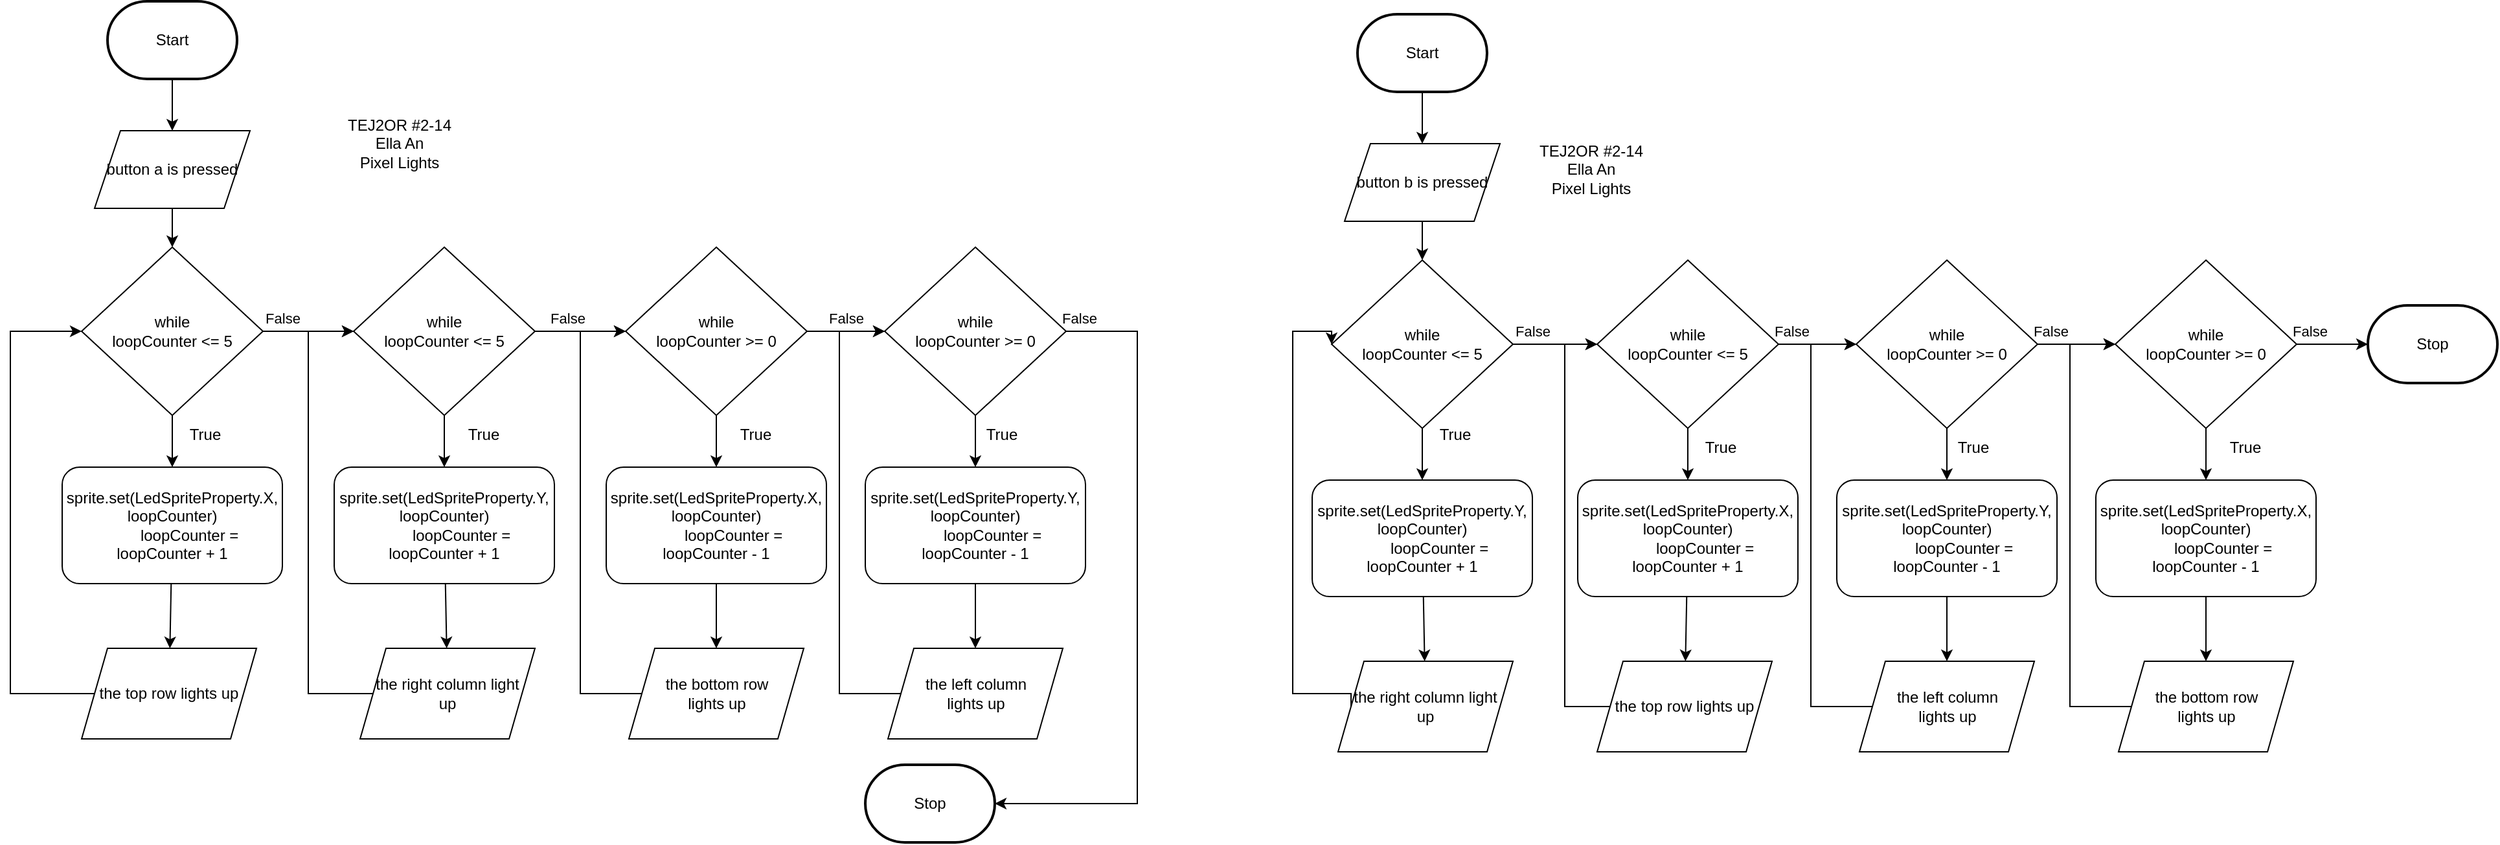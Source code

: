 <mxfile>
    <diagram id="HIP3nbAZw_EuaXWnEj3U" name="Page-1">
        <mxGraphModel dx="1066" dy="589" grid="1" gridSize="10" guides="1" tooltips="1" connect="1" arrows="1" fold="1" page="1" pageScale="1" pageWidth="850" pageHeight="1100" math="0" shadow="0">
            <root>
                <mxCell id="0"/>
                <mxCell id="1" parent="0"/>
                <mxCell id="9" style="edgeStyle=none;html=1;entryX=0.5;entryY=0;entryDx=0;entryDy=0;" edge="1" parent="1" source="2" target="5">
                    <mxGeometry relative="1" as="geometry"/>
                </mxCell>
                <mxCell id="2" value="Start" style="strokeWidth=2;html=1;shape=mxgraph.flowchart.terminator;whiteSpace=wrap;" parent="1" vertex="1">
                    <mxGeometry x="95" y="180" width="100" height="60" as="geometry"/>
                </mxCell>
                <mxCell id="10" style="edgeStyle=none;html=1;exitX=0.5;exitY=1;exitDx=0;exitDy=0;entryX=0.5;entryY=0;entryDx=0;entryDy=0;" edge="1" parent="1" source="5" target="7">
                    <mxGeometry relative="1" as="geometry"/>
                </mxCell>
                <mxCell id="5" value="button a is pressed" style="shape=parallelogram;perimeter=parallelogramPerimeter;whiteSpace=wrap;html=1;fixedSize=1;" vertex="1" parent="1">
                    <mxGeometry x="85" y="280" width="120" height="60" as="geometry"/>
                </mxCell>
                <mxCell id="16" value="" style="edgeStyle=none;html=1;" edge="1" parent="1" source="6" target="15">
                    <mxGeometry relative="1" as="geometry"/>
                </mxCell>
                <mxCell id="6" value="&lt;div&gt;sprite.set(LedSpriteProperty.X, loopCounter)&lt;/div&gt;&lt;div&gt;&amp;nbsp; &amp;nbsp; &amp;nbsp; &amp;nbsp; loopCounter = loopCounter + 1&lt;/div&gt;" style="rounded=1;whiteSpace=wrap;html=1;" vertex="1" parent="1">
                    <mxGeometry x="60" y="540" width="170" height="90" as="geometry"/>
                </mxCell>
                <mxCell id="13" style="edgeStyle=none;html=1;exitX=0.5;exitY=1;exitDx=0;exitDy=0;entryX=0.5;entryY=0;entryDx=0;entryDy=0;" edge="1" parent="1" source="7" target="6">
                    <mxGeometry relative="1" as="geometry"/>
                </mxCell>
                <mxCell id="25" value="" style="edgeStyle=none;html=1;" edge="1" parent="1" source="7" target="20">
                    <mxGeometry relative="1" as="geometry"/>
                </mxCell>
                <mxCell id="7" value="while&lt;br&gt;loopCounter &amp;lt;= 5" style="rhombus;whiteSpace=wrap;html=1;" vertex="1" parent="1">
                    <mxGeometry x="75" y="370" width="140" height="130" as="geometry"/>
                </mxCell>
                <mxCell id="26" style="edgeStyle=orthogonalEdgeStyle;html=1;exitX=0;exitY=0.5;exitDx=0;exitDy=0;entryX=0;entryY=0.5;entryDx=0;entryDy=0;rounded=0;" edge="1" parent="1" source="15" target="7">
                    <mxGeometry relative="1" as="geometry">
                        <Array as="points">
                            <mxPoint x="20" y="715"/>
                            <mxPoint x="20" y="435"/>
                        </Array>
                    </mxGeometry>
                </mxCell>
                <mxCell id="15" value="the top row lights up" style="shape=parallelogram;perimeter=parallelogramPerimeter;whiteSpace=wrap;html=1;fixedSize=1;" vertex="1" parent="1">
                    <mxGeometry x="75" y="680" width="135" height="70" as="geometry"/>
                </mxCell>
                <mxCell id="18" value="True" style="text;html=1;align=center;verticalAlign=middle;resizable=0;points=[];autosize=1;strokeColor=none;fillColor=none;" vertex="1" parent="1">
                    <mxGeometry x="145" y="500" width="50" height="30" as="geometry"/>
                </mxCell>
                <mxCell id="22" value="" style="edgeStyle=none;html=1;" edge="1" parent="1" source="20" target="21">
                    <mxGeometry relative="1" as="geometry"/>
                </mxCell>
                <mxCell id="33" value="" style="edgeStyle=orthogonalEdgeStyle;shape=connector;rounded=0;html=1;labelBackgroundColor=default;strokeColor=default;fontFamily=Helvetica;fontSize=11;fontColor=default;endArrow=classic;" edge="1" parent="1" source="20" target="30">
                    <mxGeometry relative="1" as="geometry"/>
                </mxCell>
                <mxCell id="20" value="while&lt;br&gt;loopCounter &amp;lt;= 5" style="rhombus;whiteSpace=wrap;html=1;" vertex="1" parent="1">
                    <mxGeometry x="285" y="370" width="140" height="130" as="geometry"/>
                </mxCell>
                <mxCell id="24" value="" style="edgeStyle=none;html=1;" edge="1" parent="1" source="21" target="23">
                    <mxGeometry relative="1" as="geometry"/>
                </mxCell>
                <mxCell id="21" value="&lt;div&gt;sprite.set(LedSpriteProperty.Y, loopCounter)&lt;/div&gt;&lt;div&gt;&amp;nbsp; &amp;nbsp; &amp;nbsp; &amp;nbsp; loopCounter = loopCounter + 1&lt;/div&gt;" style="rounded=1;whiteSpace=wrap;html=1;" vertex="1" parent="1">
                    <mxGeometry x="270" y="540" width="170" height="90" as="geometry"/>
                </mxCell>
                <mxCell id="29" style="edgeStyle=orthogonalEdgeStyle;shape=connector;rounded=0;html=1;exitX=0;exitY=0.5;exitDx=0;exitDy=0;entryX=0;entryY=0.5;entryDx=0;entryDy=0;labelBackgroundColor=default;strokeColor=default;fontFamily=Helvetica;fontSize=11;fontColor=default;endArrow=classic;" edge="1" parent="1" source="23" target="20">
                    <mxGeometry relative="1" as="geometry">
                        <Array as="points">
                            <mxPoint x="250" y="715"/>
                            <mxPoint x="250" y="435"/>
                        </Array>
                    </mxGeometry>
                </mxCell>
                <mxCell id="23" value="the right column light&lt;br&gt;up" style="shape=parallelogram;perimeter=parallelogramPerimeter;whiteSpace=wrap;html=1;fixedSize=1;" vertex="1" parent="1">
                    <mxGeometry x="290" y="680" width="135" height="70" as="geometry"/>
                </mxCell>
                <mxCell id="27" value="False" style="text;html=1;align=center;verticalAlign=middle;resizable=0;points=[];autosize=1;strokeColor=none;fillColor=none;fontSize=11;fontFamily=Helvetica;fontColor=default;" vertex="1" parent="1">
                    <mxGeometry x="205" y="410" width="50" height="30" as="geometry"/>
                </mxCell>
                <mxCell id="28" value="True" style="text;html=1;align=center;verticalAlign=middle;resizable=0;points=[];autosize=1;strokeColor=none;fillColor=none;" vertex="1" parent="1">
                    <mxGeometry x="360" y="500" width="50" height="30" as="geometry"/>
                </mxCell>
                <mxCell id="32" value="" style="edgeStyle=orthogonalEdgeStyle;shape=connector;rounded=0;html=1;labelBackgroundColor=default;strokeColor=default;fontFamily=Helvetica;fontSize=11;fontColor=default;endArrow=classic;" edge="1" parent="1" source="30" target="31">
                    <mxGeometry relative="1" as="geometry"/>
                </mxCell>
                <mxCell id="41" style="edgeStyle=orthogonalEdgeStyle;shape=connector;rounded=0;html=1;exitX=1;exitY=0.5;exitDx=0;exitDy=0;entryX=0;entryY=0.5;entryDx=0;entryDy=0;labelBackgroundColor=default;strokeColor=default;fontFamily=Helvetica;fontSize=11;fontColor=default;endArrow=classic;" edge="1" parent="1" source="30" target="37">
                    <mxGeometry relative="1" as="geometry"/>
                </mxCell>
                <mxCell id="30" value="while&lt;br&gt;loopCounter &amp;gt;= 0" style="rhombus;whiteSpace=wrap;html=1;" vertex="1" parent="1">
                    <mxGeometry x="495" y="370" width="140" height="130" as="geometry"/>
                </mxCell>
                <mxCell id="35" value="" style="edgeStyle=orthogonalEdgeStyle;shape=connector;rounded=0;html=1;labelBackgroundColor=default;strokeColor=default;fontFamily=Helvetica;fontSize=11;fontColor=default;endArrow=classic;" edge="1" parent="1" source="31" target="34">
                    <mxGeometry relative="1" as="geometry"/>
                </mxCell>
                <mxCell id="31" value="&lt;div&gt;sprite.set(LedSpriteProperty.X, loopCounter)&lt;/div&gt;&lt;div&gt;&amp;nbsp; &amp;nbsp; &amp;nbsp; &amp;nbsp; loopCounter = loopCounter - 1&lt;/div&gt;&lt;div&gt;&lt;/div&gt;" style="rounded=1;whiteSpace=wrap;html=1;" vertex="1" parent="1">
                    <mxGeometry x="480" y="540" width="170" height="90" as="geometry"/>
                </mxCell>
                <mxCell id="36" style="edgeStyle=orthogonalEdgeStyle;shape=connector;rounded=0;html=1;exitX=0;exitY=0.5;exitDx=0;exitDy=0;entryX=0;entryY=0.5;entryDx=0;entryDy=0;labelBackgroundColor=default;strokeColor=default;fontFamily=Helvetica;fontSize=11;fontColor=default;endArrow=classic;" edge="1" parent="1" source="34" target="30">
                    <mxGeometry relative="1" as="geometry">
                        <Array as="points">
                            <mxPoint x="460" y="715"/>
                            <mxPoint x="460" y="435"/>
                        </Array>
                    </mxGeometry>
                </mxCell>
                <mxCell id="34" value="the bottom row&lt;br&gt;lights up" style="shape=parallelogram;perimeter=parallelogramPerimeter;whiteSpace=wrap;html=1;fixedSize=1;" vertex="1" parent="1">
                    <mxGeometry x="497.5" y="680" width="135" height="70" as="geometry"/>
                </mxCell>
                <mxCell id="43" value="" style="edgeStyle=orthogonalEdgeStyle;shape=connector;rounded=0;html=1;labelBackgroundColor=default;strokeColor=default;fontFamily=Helvetica;fontSize=11;fontColor=default;endArrow=classic;" edge="1" parent="1" source="37" target="42">
                    <mxGeometry relative="1" as="geometry"/>
                </mxCell>
                <mxCell id="97" style="edgeStyle=orthogonalEdgeStyle;shape=connector;rounded=0;html=1;exitX=1;exitY=0.5;exitDx=0;exitDy=0;entryX=1;entryY=0.5;entryDx=0;entryDy=0;entryPerimeter=0;labelBackgroundColor=default;strokeColor=default;fontFamily=Helvetica;fontSize=12;fontColor=default;endArrow=classic;" edge="1" parent="1" source="37" target="96">
                    <mxGeometry relative="1" as="geometry">
                        <Array as="points">
                            <mxPoint x="890" y="435"/>
                            <mxPoint x="890" y="800"/>
                        </Array>
                    </mxGeometry>
                </mxCell>
                <mxCell id="37" value="while&lt;br&gt;loopCounter &amp;gt;= 0" style="rhombus;whiteSpace=wrap;html=1;" vertex="1" parent="1">
                    <mxGeometry x="695" y="370" width="140" height="130" as="geometry"/>
                </mxCell>
                <mxCell id="38" value="True" style="text;html=1;align=center;verticalAlign=middle;resizable=0;points=[];autosize=1;strokeColor=none;fillColor=none;" vertex="1" parent="1">
                    <mxGeometry x="570" y="500" width="50" height="30" as="geometry"/>
                </mxCell>
                <mxCell id="39" value="False" style="text;html=1;align=center;verticalAlign=middle;resizable=0;points=[];autosize=1;strokeColor=none;fillColor=none;fontSize=11;fontFamily=Helvetica;fontColor=default;" vertex="1" parent="1">
                    <mxGeometry x="425" y="410" width="50" height="30" as="geometry"/>
                </mxCell>
                <mxCell id="40" value="False" style="text;html=1;align=center;verticalAlign=middle;resizable=0;points=[];autosize=1;strokeColor=none;fillColor=none;fontSize=11;fontFamily=Helvetica;fontColor=default;" vertex="1" parent="1">
                    <mxGeometry x="640" y="410" width="50" height="30" as="geometry"/>
                </mxCell>
                <mxCell id="46" value="" style="edgeStyle=orthogonalEdgeStyle;shape=connector;rounded=0;html=1;labelBackgroundColor=default;strokeColor=default;fontFamily=Helvetica;fontSize=11;fontColor=default;endArrow=classic;" edge="1" parent="1" source="42" target="44">
                    <mxGeometry relative="1" as="geometry"/>
                </mxCell>
                <mxCell id="42" value="&lt;div&gt;sprite.set(LedSpriteProperty.Y, loopCounter)&lt;/div&gt;&lt;div&gt;&amp;nbsp; &amp;nbsp; &amp;nbsp; &amp;nbsp; loopCounter = loopCounter - 1&lt;/div&gt;&lt;div&gt;&lt;/div&gt;" style="rounded=1;whiteSpace=wrap;html=1;" vertex="1" parent="1">
                    <mxGeometry x="680" y="540" width="170" height="90" as="geometry"/>
                </mxCell>
                <mxCell id="45" style="edgeStyle=orthogonalEdgeStyle;shape=connector;rounded=0;html=1;exitX=0;exitY=0.5;exitDx=0;exitDy=0;entryX=0;entryY=0.5;entryDx=0;entryDy=0;labelBackgroundColor=default;strokeColor=default;fontFamily=Helvetica;fontSize=11;fontColor=default;endArrow=classic;" edge="1" parent="1" source="44" target="37">
                    <mxGeometry relative="1" as="geometry">
                        <Array as="points">
                            <mxPoint x="660" y="715"/>
                            <mxPoint x="660" y="435"/>
                        </Array>
                    </mxGeometry>
                </mxCell>
                <mxCell id="44" value="the left column&lt;br&gt;lights up" style="shape=parallelogram;perimeter=parallelogramPerimeter;whiteSpace=wrap;html=1;fixedSize=1;" vertex="1" parent="1">
                    <mxGeometry x="697.5" y="680" width="135" height="70" as="geometry"/>
                </mxCell>
                <mxCell id="47" value="True" style="text;html=1;align=center;verticalAlign=middle;resizable=0;points=[];autosize=1;strokeColor=none;fillColor=none;" vertex="1" parent="1">
                    <mxGeometry x="760" y="500" width="50" height="30" as="geometry"/>
                </mxCell>
                <mxCell id="48" value="&lt;font style=&quot;font-size: 12px;&quot;&gt;TEJ2OR #2-14&lt;br&gt;Ella An&lt;br&gt;Pixel Lights&lt;/font&gt;" style="text;html=1;align=center;verticalAlign=middle;resizable=0;points=[];autosize=1;strokeColor=none;fillColor=none;fontSize=11;fontFamily=Helvetica;fontColor=default;" vertex="1" parent="1">
                    <mxGeometry x="270" y="260" width="100" height="60" as="geometry"/>
                </mxCell>
                <mxCell id="58" value="" style="edgeStyle=orthogonalEdgeStyle;shape=connector;rounded=0;html=1;labelBackgroundColor=default;strokeColor=default;fontFamily=Helvetica;fontSize=12;fontColor=default;endArrow=classic;" edge="1" parent="1" source="49" target="50">
                    <mxGeometry relative="1" as="geometry"/>
                </mxCell>
                <mxCell id="49" value="Start" style="strokeWidth=2;html=1;shape=mxgraph.flowchart.terminator;whiteSpace=wrap;" vertex="1" parent="1">
                    <mxGeometry x="1060" y="190" width="100" height="60" as="geometry"/>
                </mxCell>
                <mxCell id="57" value="" style="edgeStyle=orthogonalEdgeStyle;shape=connector;rounded=0;html=1;labelBackgroundColor=default;strokeColor=default;fontFamily=Helvetica;fontSize=12;fontColor=default;endArrow=classic;" edge="1" parent="1" source="50" target="52">
                    <mxGeometry relative="1" as="geometry"/>
                </mxCell>
                <mxCell id="50" value="button b is pressed" style="shape=parallelogram;perimeter=parallelogramPerimeter;whiteSpace=wrap;html=1;fixedSize=1;" vertex="1" parent="1">
                    <mxGeometry x="1050" y="290" width="120" height="60" as="geometry"/>
                </mxCell>
                <mxCell id="51" value="" style="edgeStyle=none;html=1;" edge="1" parent="1" source="52">
                    <mxGeometry relative="1" as="geometry">
                        <mxPoint x="1110" y="550" as="targetPoint"/>
                    </mxGeometry>
                </mxCell>
                <mxCell id="66" value="" style="edgeStyle=orthogonalEdgeStyle;shape=connector;rounded=0;html=1;labelBackgroundColor=default;strokeColor=default;fontFamily=Helvetica;fontSize=12;fontColor=default;endArrow=classic;" edge="1" parent="1" source="52" target="63">
                    <mxGeometry relative="1" as="geometry"/>
                </mxCell>
                <mxCell id="52" value="while&lt;br&gt;loopCounter &amp;lt;= 5" style="rhombus;whiteSpace=wrap;html=1;" vertex="1" parent="1">
                    <mxGeometry x="1040" y="380" width="140" height="130" as="geometry"/>
                </mxCell>
                <mxCell id="53" value="" style="edgeStyle=none;html=1;" edge="1" parent="1" target="55">
                    <mxGeometry relative="1" as="geometry">
                        <mxPoint x="1110.865" y="640" as="sourcePoint"/>
                    </mxGeometry>
                </mxCell>
                <mxCell id="54" value="&lt;div&gt;sprite.set(LedSpriteProperty.Y, loopCounter)&lt;/div&gt;&lt;div&gt;&amp;nbsp; &amp;nbsp; &amp;nbsp; &amp;nbsp; loopCounter = loopCounter + 1&lt;/div&gt;" style="rounded=1;whiteSpace=wrap;html=1;" vertex="1" parent="1">
                    <mxGeometry x="1025" y="550" width="170" height="90" as="geometry"/>
                </mxCell>
                <mxCell id="59" style="edgeStyle=orthogonalEdgeStyle;shape=connector;rounded=0;html=1;exitX=0;exitY=0.5;exitDx=0;exitDy=0;entryX=0;entryY=0.5;entryDx=0;entryDy=0;labelBackgroundColor=default;strokeColor=default;fontFamily=Helvetica;fontSize=12;fontColor=default;endArrow=classic;" edge="1" parent="1" source="55" target="52">
                    <mxGeometry relative="1" as="geometry">
                        <Array as="points">
                            <mxPoint x="1055" y="715"/>
                            <mxPoint x="1010" y="715"/>
                            <mxPoint x="1010" y="435"/>
                            <mxPoint x="1040" y="435"/>
                        </Array>
                    </mxGeometry>
                </mxCell>
                <mxCell id="55" value="the right column light&lt;br&gt;up" style="shape=parallelogram;perimeter=parallelogramPerimeter;whiteSpace=wrap;html=1;fixedSize=1;" vertex="1" parent="1">
                    <mxGeometry x="1045" y="690" width="135" height="70" as="geometry"/>
                </mxCell>
                <mxCell id="56" value="True" style="text;html=1;align=center;verticalAlign=middle;resizable=0;points=[];autosize=1;strokeColor=none;fillColor=none;" vertex="1" parent="1">
                    <mxGeometry x="1110" y="500" width="50" height="30" as="geometry"/>
                </mxCell>
                <mxCell id="60" value="" style="edgeStyle=none;html=1;" edge="1" parent="1" source="61" target="64">
                    <mxGeometry relative="1" as="geometry"/>
                </mxCell>
                <mxCell id="61" value="&lt;div&gt;sprite.set(LedSpriteProperty.X, loopCounter)&lt;/div&gt;&lt;div&gt;&amp;nbsp; &amp;nbsp; &amp;nbsp; &amp;nbsp; loopCounter = loopCounter + 1&lt;/div&gt;" style="rounded=1;whiteSpace=wrap;html=1;" vertex="1" parent="1">
                    <mxGeometry x="1230" y="550" width="170" height="90" as="geometry"/>
                </mxCell>
                <mxCell id="62" style="edgeStyle=none;html=1;exitX=0.5;exitY=1;exitDx=0;exitDy=0;entryX=0.5;entryY=0;entryDx=0;entryDy=0;" edge="1" parent="1" source="63" target="61">
                    <mxGeometry relative="1" as="geometry"/>
                </mxCell>
                <mxCell id="75" value="" style="edgeStyle=orthogonalEdgeStyle;shape=connector;rounded=0;html=1;labelBackgroundColor=default;strokeColor=default;fontFamily=Helvetica;fontSize=12;fontColor=default;endArrow=classic;" edge="1" parent="1" source="63" target="69">
                    <mxGeometry relative="1" as="geometry"/>
                </mxCell>
                <mxCell id="63" value="while&lt;br&gt;loopCounter &amp;lt;= 5" style="rhombus;whiteSpace=wrap;html=1;" vertex="1" parent="1">
                    <mxGeometry x="1245" y="380" width="140" height="130" as="geometry"/>
                </mxCell>
                <mxCell id="67" style="edgeStyle=orthogonalEdgeStyle;shape=connector;rounded=0;html=1;exitX=0;exitY=0.5;exitDx=0;exitDy=0;entryX=0;entryY=0.5;entryDx=0;entryDy=0;labelBackgroundColor=default;strokeColor=default;fontFamily=Helvetica;fontSize=12;fontColor=default;endArrow=classic;" edge="1" parent="1" source="64" target="63">
                    <mxGeometry relative="1" as="geometry">
                        <Array as="points">
                            <mxPoint x="1220" y="725"/>
                            <mxPoint x="1220" y="445"/>
                        </Array>
                    </mxGeometry>
                </mxCell>
                <mxCell id="64" value="the top row lights up" style="shape=parallelogram;perimeter=parallelogramPerimeter;whiteSpace=wrap;html=1;fixedSize=1;" vertex="1" parent="1">
                    <mxGeometry x="1245" y="690" width="135" height="70" as="geometry"/>
                </mxCell>
                <mxCell id="65" value="True" style="text;html=1;align=center;verticalAlign=middle;resizable=0;points=[];autosize=1;strokeColor=none;fillColor=none;" vertex="1" parent="1">
                    <mxGeometry x="1315" y="510" width="50" height="30" as="geometry"/>
                </mxCell>
                <mxCell id="68" value="" style="edgeStyle=orthogonalEdgeStyle;shape=connector;rounded=0;html=1;labelBackgroundColor=default;strokeColor=default;fontFamily=Helvetica;fontSize=11;fontColor=default;endArrow=classic;" edge="1" parent="1" source="69" target="71">
                    <mxGeometry relative="1" as="geometry"/>
                </mxCell>
                <mxCell id="90" value="" style="edgeStyle=orthogonalEdgeStyle;shape=connector;rounded=0;html=1;labelBackgroundColor=default;strokeColor=default;fontFamily=Helvetica;fontSize=12;fontColor=default;endArrow=classic;" edge="1" parent="1" source="69" target="84">
                    <mxGeometry relative="1" as="geometry"/>
                </mxCell>
                <mxCell id="69" value="while&lt;br&gt;loopCounter &amp;gt;= 0" style="rhombus;whiteSpace=wrap;html=1;" vertex="1" parent="1">
                    <mxGeometry x="1445" y="380" width="140" height="130" as="geometry"/>
                </mxCell>
                <mxCell id="70" value="" style="edgeStyle=orthogonalEdgeStyle;shape=connector;rounded=0;html=1;labelBackgroundColor=default;strokeColor=default;fontFamily=Helvetica;fontSize=11;fontColor=default;endArrow=classic;" edge="1" parent="1" source="71" target="73">
                    <mxGeometry relative="1" as="geometry"/>
                </mxCell>
                <mxCell id="71" value="&lt;div&gt;sprite.set(LedSpriteProperty.Y, loopCounter)&lt;/div&gt;&lt;div&gt;&amp;nbsp; &amp;nbsp; &amp;nbsp; &amp;nbsp; loopCounter = loopCounter - 1&lt;/div&gt;&lt;div&gt;&lt;/div&gt;" style="rounded=1;whiteSpace=wrap;html=1;" vertex="1" parent="1">
                    <mxGeometry x="1430" y="550" width="170" height="90" as="geometry"/>
                </mxCell>
                <mxCell id="72" style="edgeStyle=orthogonalEdgeStyle;shape=connector;rounded=0;html=1;exitX=0;exitY=0.5;exitDx=0;exitDy=0;entryX=0;entryY=0.5;entryDx=0;entryDy=0;labelBackgroundColor=default;strokeColor=default;fontFamily=Helvetica;fontSize=11;fontColor=default;endArrow=classic;" edge="1" parent="1" source="73" target="69">
                    <mxGeometry relative="1" as="geometry">
                        <Array as="points">
                            <mxPoint x="1410" y="725"/>
                            <mxPoint x="1410" y="445"/>
                        </Array>
                    </mxGeometry>
                </mxCell>
                <mxCell id="73" value="the left column&lt;br&gt;lights up" style="shape=parallelogram;perimeter=parallelogramPerimeter;whiteSpace=wrap;html=1;fixedSize=1;" vertex="1" parent="1">
                    <mxGeometry x="1447.5" y="690" width="135" height="70" as="geometry"/>
                </mxCell>
                <mxCell id="74" value="True" style="text;html=1;align=center;verticalAlign=middle;resizable=0;points=[];autosize=1;strokeColor=none;fillColor=none;" vertex="1" parent="1">
                    <mxGeometry x="1510" y="510" width="50" height="30" as="geometry"/>
                </mxCell>
                <mxCell id="83" value="" style="edgeStyle=orthogonalEdgeStyle;shape=connector;rounded=0;html=1;labelBackgroundColor=default;strokeColor=default;fontFamily=Helvetica;fontSize=11;fontColor=default;endArrow=classic;" edge="1" parent="1" source="84" target="86">
                    <mxGeometry relative="1" as="geometry"/>
                </mxCell>
                <mxCell id="100" value="" style="edgeStyle=orthogonalEdgeStyle;shape=connector;rounded=0;html=1;labelBackgroundColor=default;strokeColor=default;fontFamily=Helvetica;fontSize=12;fontColor=default;endArrow=classic;" edge="1" parent="1" source="84" target="99">
                    <mxGeometry relative="1" as="geometry"/>
                </mxCell>
                <mxCell id="84" value="while&lt;br&gt;loopCounter &amp;gt;= 0" style="rhombus;whiteSpace=wrap;html=1;" vertex="1" parent="1">
                    <mxGeometry x="1645" y="380" width="140" height="130" as="geometry"/>
                </mxCell>
                <mxCell id="85" value="" style="edgeStyle=orthogonalEdgeStyle;shape=connector;rounded=0;html=1;labelBackgroundColor=default;strokeColor=default;fontFamily=Helvetica;fontSize=11;fontColor=default;endArrow=classic;" edge="1" parent="1" source="86" target="88">
                    <mxGeometry relative="1" as="geometry"/>
                </mxCell>
                <mxCell id="86" value="&lt;div&gt;sprite.set(LedSpriteProperty.X, loopCounter)&lt;/div&gt;&lt;div&gt;&amp;nbsp; &amp;nbsp; &amp;nbsp; &amp;nbsp; loopCounter = loopCounter - 1&lt;/div&gt;&lt;div&gt;&lt;/div&gt;" style="rounded=1;whiteSpace=wrap;html=1;" vertex="1" parent="1">
                    <mxGeometry x="1630" y="550" width="170" height="90" as="geometry"/>
                </mxCell>
                <mxCell id="87" style="edgeStyle=orthogonalEdgeStyle;shape=connector;rounded=0;html=1;exitX=0;exitY=0.5;exitDx=0;exitDy=0;entryX=0;entryY=0.5;entryDx=0;entryDy=0;labelBackgroundColor=default;strokeColor=default;fontFamily=Helvetica;fontSize=11;fontColor=default;endArrow=classic;" edge="1" parent="1" source="88" target="84">
                    <mxGeometry relative="1" as="geometry">
                        <Array as="points">
                            <mxPoint x="1610" y="725"/>
                            <mxPoint x="1610" y="445"/>
                        </Array>
                    </mxGeometry>
                </mxCell>
                <mxCell id="88" value="the bottom row&lt;br&gt;lights up" style="shape=parallelogram;perimeter=parallelogramPerimeter;whiteSpace=wrap;html=1;fixedSize=1;" vertex="1" parent="1">
                    <mxGeometry x="1647.5" y="690" width="135" height="70" as="geometry"/>
                </mxCell>
                <mxCell id="89" value="True" style="text;html=1;align=center;verticalAlign=middle;resizable=0;points=[];autosize=1;strokeColor=none;fillColor=none;" vertex="1" parent="1">
                    <mxGeometry x="1720" y="510" width="50" height="30" as="geometry"/>
                </mxCell>
                <mxCell id="91" value="False" style="text;html=1;align=center;verticalAlign=middle;resizable=0;points=[];autosize=1;strokeColor=none;fillColor=none;fontSize=11;fontFamily=Helvetica;fontColor=default;" vertex="1" parent="1">
                    <mxGeometry x="1170" y="420" width="50" height="30" as="geometry"/>
                </mxCell>
                <mxCell id="92" value="False" style="text;html=1;align=center;verticalAlign=middle;resizable=0;points=[];autosize=1;strokeColor=none;fillColor=none;fontSize=11;fontFamily=Helvetica;fontColor=default;" vertex="1" parent="1">
                    <mxGeometry x="1370" y="420" width="50" height="30" as="geometry"/>
                </mxCell>
                <mxCell id="93" value="False" style="text;html=1;align=center;verticalAlign=middle;resizable=0;points=[];autosize=1;strokeColor=none;fillColor=none;fontSize=11;fontFamily=Helvetica;fontColor=default;" vertex="1" parent="1">
                    <mxGeometry x="1570" y="420" width="50" height="30" as="geometry"/>
                </mxCell>
                <mxCell id="96" value="Stop" style="strokeWidth=2;html=1;shape=mxgraph.flowchart.terminator;whiteSpace=wrap;" vertex="1" parent="1">
                    <mxGeometry x="680" y="770" width="100" height="60" as="geometry"/>
                </mxCell>
                <mxCell id="98" value="False" style="text;html=1;align=center;verticalAlign=middle;resizable=0;points=[];autosize=1;strokeColor=none;fillColor=none;fontSize=11;fontFamily=Helvetica;fontColor=default;" vertex="1" parent="1">
                    <mxGeometry x="820" y="410" width="50" height="30" as="geometry"/>
                </mxCell>
                <mxCell id="99" value="Stop" style="strokeWidth=2;html=1;shape=mxgraph.flowchart.terminator;whiteSpace=wrap;" vertex="1" parent="1">
                    <mxGeometry x="1840" y="415" width="100" height="60" as="geometry"/>
                </mxCell>
                <mxCell id="101" value="False" style="text;html=1;align=center;verticalAlign=middle;resizable=0;points=[];autosize=1;strokeColor=none;fillColor=none;fontSize=11;fontFamily=Helvetica;fontColor=default;" vertex="1" parent="1">
                    <mxGeometry x="1770" y="420" width="50" height="30" as="geometry"/>
                </mxCell>
                <mxCell id="102" value="&lt;font style=&quot;font-size: 12px;&quot;&gt;TEJ2OR #2-14&lt;br&gt;Ella An&lt;br&gt;Pixel Lights&lt;/font&gt;" style="text;html=1;align=center;verticalAlign=middle;resizable=0;points=[];autosize=1;strokeColor=none;fillColor=none;fontSize=11;fontFamily=Helvetica;fontColor=default;" vertex="1" parent="1">
                    <mxGeometry x="1190" y="280" width="100" height="60" as="geometry"/>
                </mxCell>
            </root>
        </mxGraphModel>
    </diagram>
</mxfile>